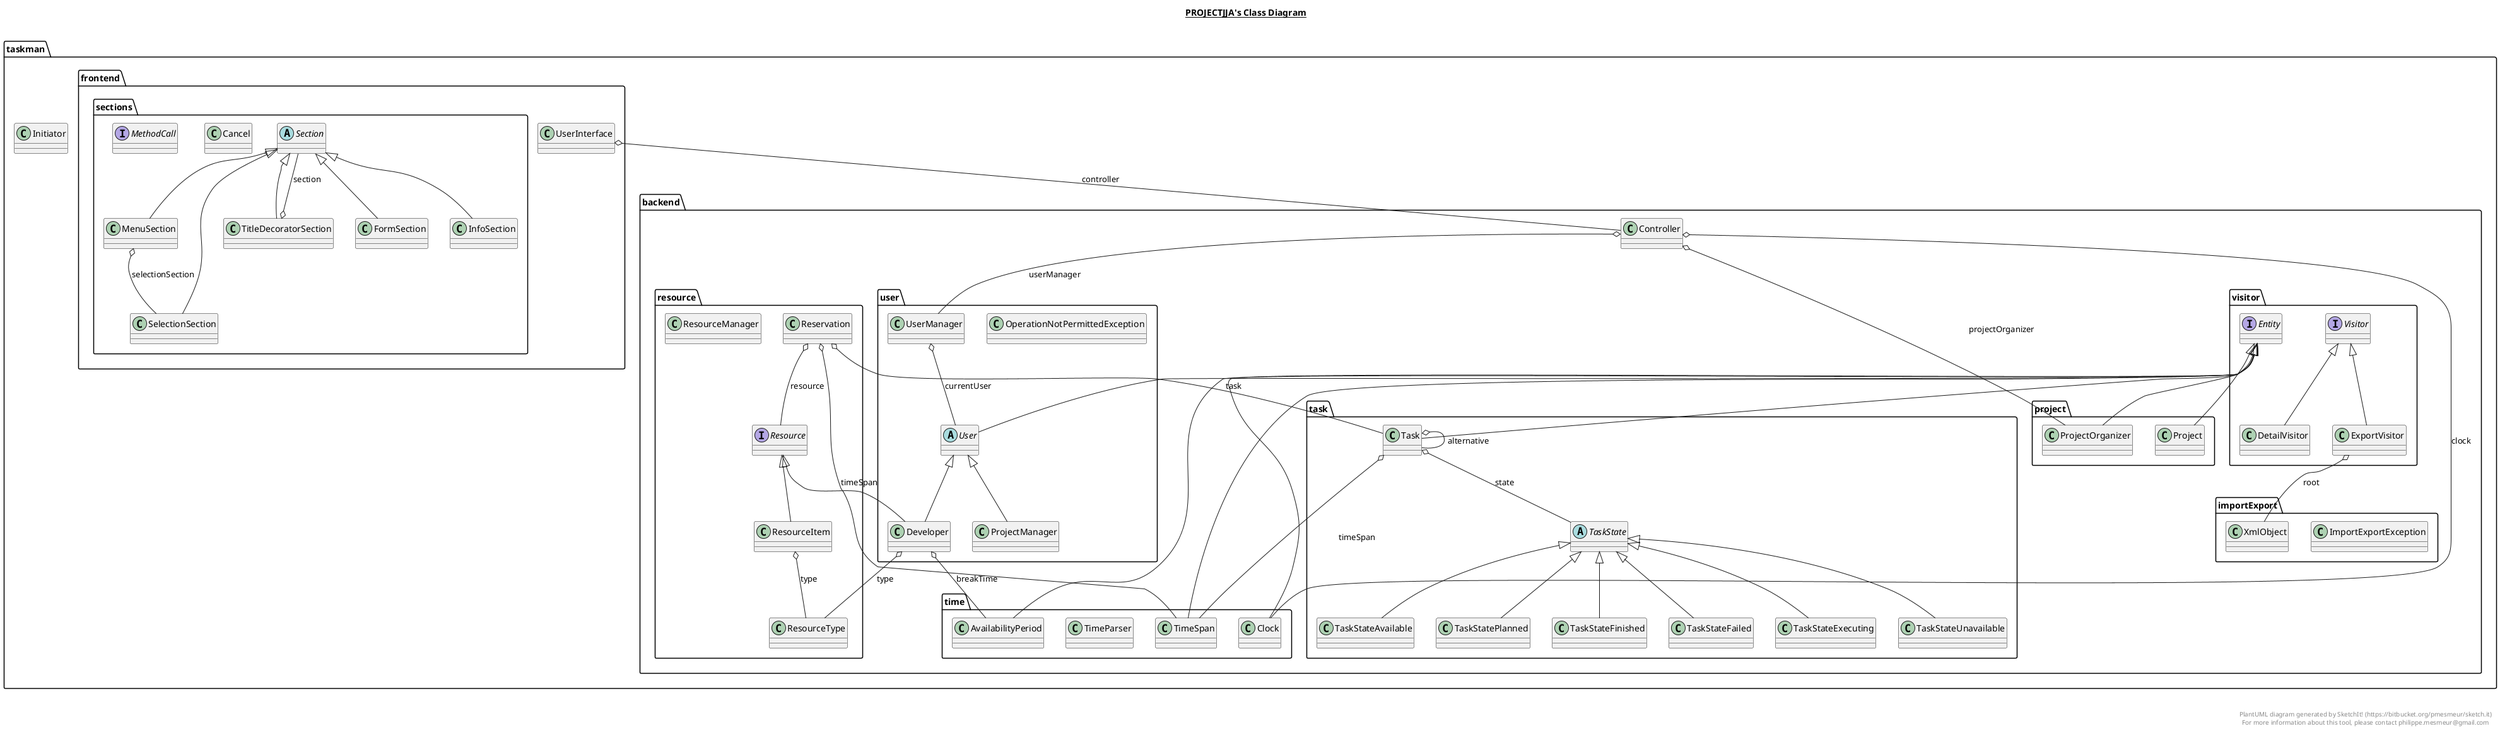 @startuml

title __PROJECTJJA's Class Diagram__\n

  package taskman {
    package taskman.backend {
      package taskman.backend.time {
        class AvailabilityPeriod {
        }
      }
    }
  }
  

  package taskman {
    package taskman.frontend {
      package taskman.frontend.sections {
        class Cancel {
        }
      }
    }
  }
  

  package taskman {
    package taskman.backend {
      package taskman.backend.time {
        class Clock {
        }
      }
    }
  }
  

  package taskman {
    package taskman.backend {
      class Controller {
      }
    }
  }
  

  package taskman {
    package taskman.backend {
      package taskman.backend.visitor {
        class DetailVisitor {
        }
      }
    }
  }
  

  package taskman {
    package taskman.backend {
      package taskman.backend.user {
        class Developer {
        }
      }
    }
  }
  

  package taskman {
    package taskman.backend {
      package taskman.backend.visitor {
        interface Entity {
        }
      }
    }
  }
  

  package taskman {
    package taskman.backend {
      package taskman.backend.visitor {
        class ExportVisitor {
        }
      }
    }
  }
  

  package taskman {
    package taskman.frontend {
      package taskman.frontend.sections {
        class FormSection {
        }
      }
    }
  }
  

  package taskman {
    package taskman.backend {
      package taskman.backend.importExport {
        class ImportExportException {
        }
      }
    }
  }
  

  package taskman {
    package taskman.frontend {
      package taskman.frontend.sections {
        class InfoSection {
        }
      }
    }
  }
  

  package taskman {
    class Initiator {
    }
  }
  

  package taskman {
    package taskman.frontend {
      package taskman.frontend.sections {
        class MenuSection {
        }
      }
    }
  }
  

  package taskman {
    package taskman.frontend {
      package taskman.frontend.sections {
        interface MethodCall {
        }
      }
    }
  }
  

  package taskman {
    package taskman.backend {
      package taskman.backend.user {
        class OperationNotPermittedException {
        }
      }
    }
  }
  

  package taskman {
    package taskman.backend {
      package taskman.backend.project {
        class Project {
        }
      }
    }
  }
  

  package taskman {
    package taskman.backend {
      package taskman.backend.user {
        class ProjectManager {
        }
      }
    }
  }
  

  package taskman {
    package taskman.backend {
      package taskman.backend.project {
        class ProjectOrganizer {
        }
      }
    }
  }
  

  package taskman {
    package taskman.backend {
      package taskman.backend.resource {
        class Reservation {
        }
      }
    }
  }
  

  package taskman {
    package taskman.backend {
      package taskman.backend.resource {
        interface Resource {
        }
      }
    }
  }
  

  package taskman {
    package taskman.backend {
      package taskman.backend.resource {
        class ResourceItem {
        }
      }
    }
  }
  

  package taskman {
    package taskman.backend {
      package taskman.backend.resource {
        class ResourceManager {
        }
      }
    }
  }
  

  package taskman {
    package taskman.backend {
      package taskman.backend.resource {
        class ResourceType {
        }
      }
    }
  }
  

  package taskman {
    package taskman.frontend {
      package taskman.frontend.sections {
        abstract class Section {
        }
      }
    }
  }
  

  package taskman {
    package taskman.frontend {
      package taskman.frontend.sections {
        class SelectionSection {
        }
      }
    }
  }
  

  package taskman {
    package taskman.backend {
      package taskman.backend.task {
        class Task {
        }
      }
    }
  }
  

  package taskman {
    package taskman.backend {
      package taskman.backend.task {
        abstract class TaskState {
        }
      }
    }
  }
  

  package taskman {
    package taskman.backend {
      package taskman.backend.task {
        class TaskStateAvailable {
        }
      }
    }
  }
  

  package taskman {
    package taskman.backend {
      package taskman.backend.task {
        class TaskStateExecuting {
        }
      }
    }
  }
  

  package taskman {
    package taskman.backend {
      package taskman.backend.task {
        class TaskStateFailed {
        }
      }
    }
  }
  

  package taskman {
    package taskman.backend {
      package taskman.backend.task {
        class TaskStateFinished {
        }
      }
    }
  }
  

  package taskman {
    package taskman.backend {
      package taskman.backend.task {
        class TaskStatePlanned {
        }
      }
    }
  }
  

  package taskman {
    package taskman.backend {
      package taskman.backend.task {
        class TaskStateUnavailable {
        }
      }
    }
  }
  

  package taskman {
    package taskman.backend {
      package taskman.backend.time {
        class TimeParser {
        }
      }
    }
  }
  

  package taskman {
    package taskman.backend {
      package taskman.backend.time {
        class TimeSpan {
        }
      }
    }
  }
  

  package taskman {
    package taskman.frontend {
      package taskman.frontend.sections {
        class TitleDecoratorSection {
        }
      }
    }
  }
  

  package taskman {
    package taskman.backend {
      package taskman.backend.user {
        abstract class User {
        }
      }
    }
  }
  

  package taskman {
    package taskman.frontend {
      class UserInterface {
      }
    }
  }
  

  package taskman {
    package taskman.backend {
      package taskman.backend.user {
        class UserManager {
        }
      }
    }
  }
  

  package taskman {
    package taskman.backend {
      package taskman.backend.visitor {
        interface Visitor {
        }
      }
    }
  }
  

  package taskman {
    package taskman.backend {
      package taskman.backend.importExport {
        class XmlObject {
        }
      }
    }
  }
  

  AvailabilityPeriod -up-|> Entity
  Clock -up-|> Entity
  Controller o-- Clock : clock
  Controller o-- UserManager : userManager
  Controller o-- ProjectOrganizer : projectOrganizer
  DetailVisitor -up-|> Visitor
  Developer -up-|> Resource
  Developer -up-|> User
  Developer o-- AvailabilityPeriod : breakTime
  Developer o-- ResourceType : type
  ExportVisitor -up-|> Visitor
  ExportVisitor o-- XmlObject : root
  FormSection -up-|> Section
  InfoSection -up-|> Section
  MenuSection -up-|> Section
  MenuSection o-- SelectionSection : selectionSection
  Project -up-|> Entity
  ProjectManager -up-|> User
  ProjectOrganizer -up-|> Entity
  Reservation o-- Task : task
  Reservation o-- Resource : resource
  Reservation o-- TimeSpan : timeSpan
  ResourceItem -up-|> Resource
  ResourceItem o-- ResourceType : type
  SelectionSection -up-|> Section
  Task -up-|> Entity
  Task o-- TimeSpan : timeSpan
  Task o-- TaskState : state
  Task o-- Task : alternative
  TaskStateAvailable -up-|> TaskState
  TaskStateExecuting -up-|> TaskState
  TaskStateFailed -up-|> TaskState
  TaskStateFinished -up-|> TaskState
  TaskStatePlanned -up-|> TaskState
  TaskStateUnavailable -up-|> TaskState
  TimeSpan -up-|> Entity
  TitleDecoratorSection -up-|> Section
  TitleDecoratorSection o-- Section : section
  User -up-|> Entity
  UserInterface o-- Controller : controller
  UserManager o-- User : currentUser


right footer


PlantUML diagram generated by SketchIt! (https://bitbucket.org/pmesmeur/sketch.it)
For more information about this tool, please contact philippe.mesmeur@gmail.com
endfooter

@enduml
